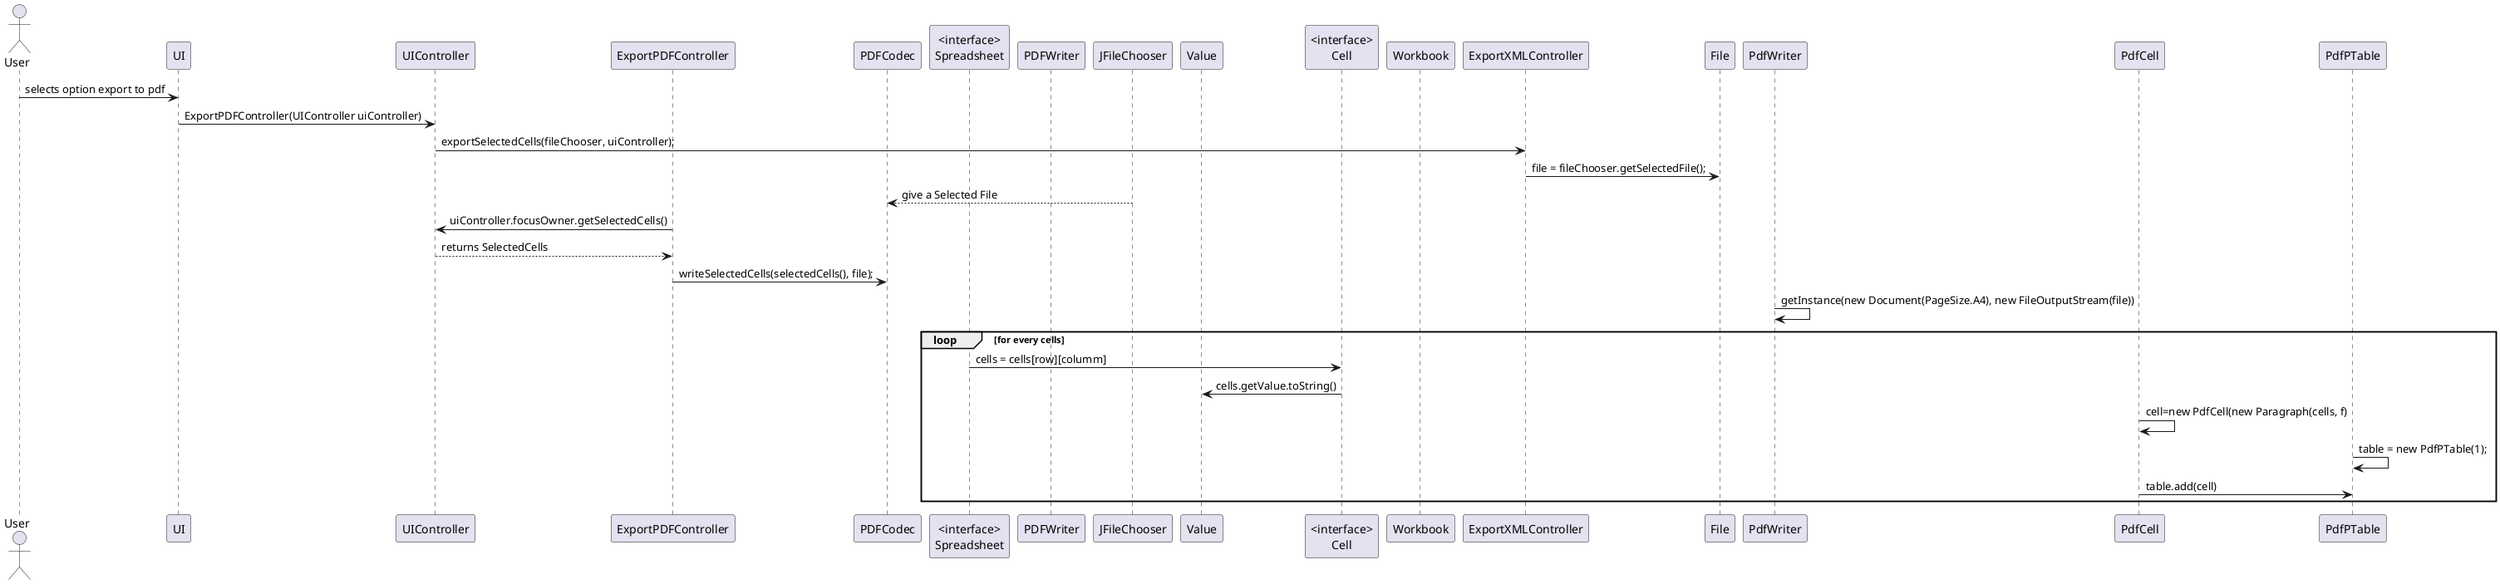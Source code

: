 @startuml doc-files/core08.1_Export_pdf_sd_design_3.png

actor User
participant "UI" as UI
participant "UIController" as UIController
participant "ExportPDFController" as ExportPDFController

participant "PDFCodec" as PDFCodec
participant "<interface>\nSpreadsheet" as Spreadsheet
participant "PDFWriter" as PDFWriter
participant "JFileChooser" as JFileChooser
participant "Value" as Value
participant "<interface>\nCell" as Cell
participant "Workbook" as Workbook




User -> UI: selects option export to pdf
UI -> UIController: ExportPDFController(UIController uiController)
UIController -> ExportXMLController: exportSelectedCells(fileChooser, uiController);
ExportXMLController -> File: file = fileChooser.getSelectedFile();
PDFCodec <-- JFileChooser: give a Selected File
ExportPDFController -> UIController: uiController.focusOwner.getSelectedCells()
ExportPDFController <-- UIController: returns SelectedCells
ExportPDFController -> PDFCodec:writeSelectedCells(selectedCells(), file);
PdfWriter -> PdfWriter:getInstance(new Document(PageSize.A4), new FileOutputStream(file))
loop for every cells
Spreadsheet -> Cell:cells = cells[row][columm]
Cell -> Value:cells.getValue.toString()
PdfCell -> PdfCell : cell=new PdfCell(new Paragraph(cells, f)
PdfPTable -> PdfPTable: table = new PdfPTable(1);
PdfCell -> PdfPTable : table.add(cell)
end
@enduml
